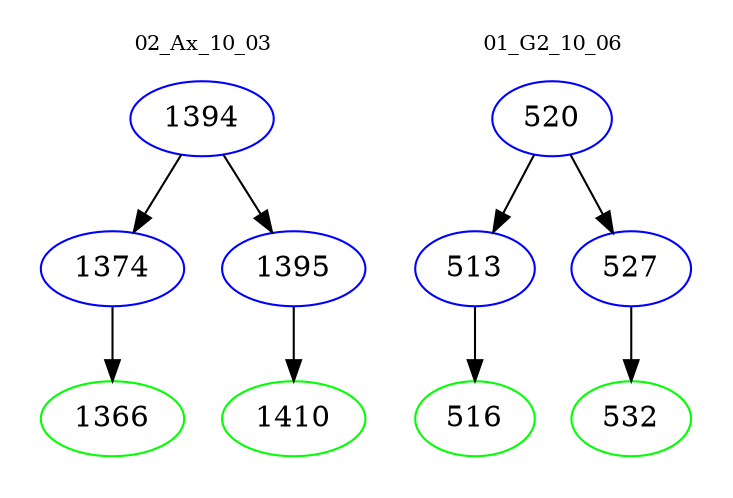 digraph{
subgraph cluster_0 {
color = white
label = "02_Ax_10_03";
fontsize=10;
T0_1394 [label="1394", color="blue"]
T0_1394 -> T0_1374 [color="black"]
T0_1374 [label="1374", color="blue"]
T0_1374 -> T0_1366 [color="black"]
T0_1366 [label="1366", color="green"]
T0_1394 -> T0_1395 [color="black"]
T0_1395 [label="1395", color="blue"]
T0_1395 -> T0_1410 [color="black"]
T0_1410 [label="1410", color="green"]
}
subgraph cluster_1 {
color = white
label = "01_G2_10_06";
fontsize=10;
T1_520 [label="520", color="blue"]
T1_520 -> T1_513 [color="black"]
T1_513 [label="513", color="blue"]
T1_513 -> T1_516 [color="black"]
T1_516 [label="516", color="green"]
T1_520 -> T1_527 [color="black"]
T1_527 [label="527", color="blue"]
T1_527 -> T1_532 [color="black"]
T1_532 [label="532", color="green"]
}
}

